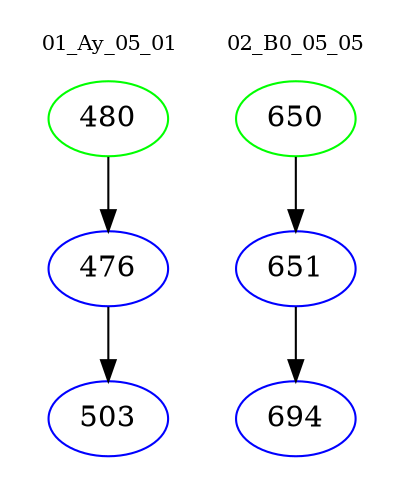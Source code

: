 digraph{
subgraph cluster_0 {
color = white
label = "01_Ay_05_01";
fontsize=10;
T0_480 [label="480", color="green"]
T0_480 -> T0_476 [color="black"]
T0_476 [label="476", color="blue"]
T0_476 -> T0_503 [color="black"]
T0_503 [label="503", color="blue"]
}
subgraph cluster_1 {
color = white
label = "02_B0_05_05";
fontsize=10;
T1_650 [label="650", color="green"]
T1_650 -> T1_651 [color="black"]
T1_651 [label="651", color="blue"]
T1_651 -> T1_694 [color="black"]
T1_694 [label="694", color="blue"]
}
}
